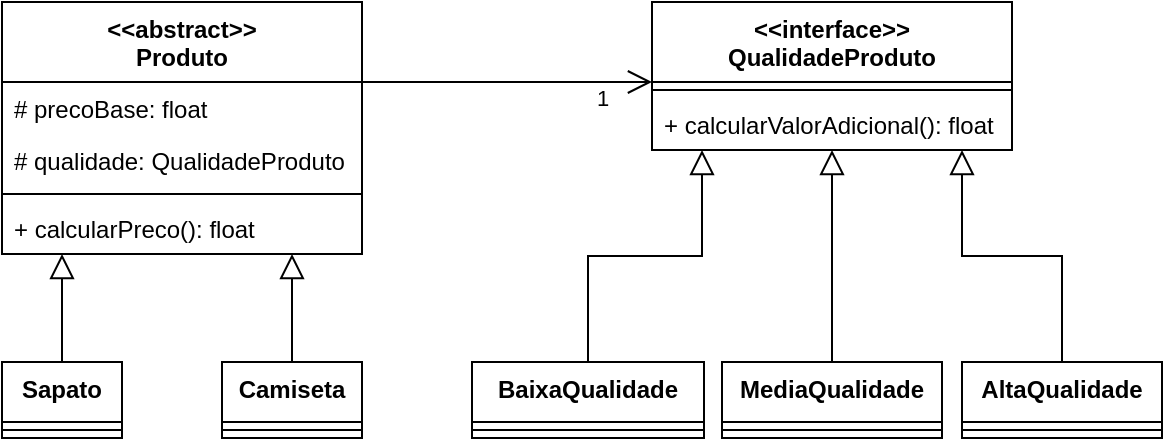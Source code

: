 <mxfile version="22.0.0" type="device">
  <diagram id="8ip6LqR_ozwXsXanE7Ya" name="Page-1">
    <mxGraphModel dx="880" dy="528" grid="1" gridSize="10" guides="1" tooltips="1" connect="1" arrows="1" fold="1" page="1" pageScale="1" pageWidth="827" pageHeight="1169" math="0" shadow="0">
      <root>
        <mxCell id="0" />
        <mxCell id="1" parent="0" />
        <mxCell id="35" style="edgeStyle=orthogonalEdgeStyle;html=1;rounded=0;endArrow=open;endFill=0;endSize=10;" parent="1" source="5" target="19" edge="1">
          <mxGeometry relative="1" as="geometry">
            <Array as="points">
              <mxPoint x="430" y="160" />
              <mxPoint x="430" y="160" />
            </Array>
          </mxGeometry>
        </mxCell>
        <mxCell id="36" value="1" style="edgeLabel;html=1;align=center;verticalAlign=middle;resizable=0;points=[];" parent="35" vertex="1" connectable="0">
          <mxGeometry x="0.376" y="-1" relative="1" as="geometry">
            <mxPoint x="20" y="7" as="offset" />
          </mxGeometry>
        </mxCell>
        <mxCell id="5" value="&lt;&lt;abstract&gt;&gt;&#xa;Produto" style="swimlane;fontStyle=1;align=center;verticalAlign=top;childLayout=stackLayout;horizontal=1;startSize=40;horizontalStack=0;resizeParent=1;resizeParentMax=0;resizeLast=0;collapsible=0;marginBottom=0;" parent="1" vertex="1">
          <mxGeometry x="140" y="120" width="180" height="126" as="geometry" />
        </mxCell>
        <mxCell id="6" value="# precoBase: float" style="text;strokeColor=none;fillColor=none;align=left;verticalAlign=top;spacingLeft=4;spacingRight=4;overflow=hidden;rotatable=0;points=[[0,0.5],[1,0.5]];portConstraint=eastwest;" parent="5" vertex="1">
          <mxGeometry y="40" width="180" height="26" as="geometry" />
        </mxCell>
        <mxCell id="9" value="# qualidade: QualidadeProduto" style="text;strokeColor=none;fillColor=none;align=left;verticalAlign=top;spacingLeft=4;spacingRight=4;overflow=hidden;rotatable=0;points=[[0,0.5],[1,0.5]];portConstraint=eastwest;" parent="5" vertex="1">
          <mxGeometry y="66" width="180" height="26" as="geometry" />
        </mxCell>
        <mxCell id="7" value="" style="line;strokeWidth=1;fillColor=none;align=left;verticalAlign=middle;spacingTop=-1;spacingLeft=3;spacingRight=3;rotatable=0;labelPosition=right;points=[];portConstraint=eastwest;strokeColor=inherit;" parent="5" vertex="1">
          <mxGeometry y="92" width="180" height="8" as="geometry" />
        </mxCell>
        <mxCell id="8" value="+ calcularPreco(): float" style="text;strokeColor=none;fillColor=none;align=left;verticalAlign=top;spacingLeft=4;spacingRight=4;overflow=hidden;rotatable=0;points=[[0,0.5],[1,0.5]];portConstraint=eastwest;" parent="5" vertex="1">
          <mxGeometry y="100" width="180" height="26" as="geometry" />
        </mxCell>
        <mxCell id="15" style="edgeStyle=orthogonalEdgeStyle;html=1;rounded=0;endSize=10;endArrow=block;endFill=0;" parent="1" source="10" target="5" edge="1">
          <mxGeometry relative="1" as="geometry">
            <Array as="points">
              <mxPoint x="170" y="270" />
              <mxPoint x="170" y="270" />
            </Array>
          </mxGeometry>
        </mxCell>
        <mxCell id="10" value="Sapato" style="swimlane;fontStyle=1;align=center;verticalAlign=top;childLayout=stackLayout;horizontal=1;startSize=30;horizontalStack=0;resizeParent=1;resizeParentMax=0;resizeLast=0;collapsible=0;marginBottom=0;" parent="1" vertex="1">
          <mxGeometry x="140" y="300" width="60" height="38" as="geometry" />
        </mxCell>
        <mxCell id="13" value="" style="line;strokeWidth=1;fillColor=none;align=left;verticalAlign=middle;spacingTop=-1;spacingLeft=3;spacingRight=3;rotatable=0;labelPosition=right;points=[];portConstraint=eastwest;strokeColor=inherit;" parent="10" vertex="1">
          <mxGeometry y="30" width="60" height="8" as="geometry" />
        </mxCell>
        <mxCell id="18" style="html=1;edgeStyle=orthogonalEdgeStyle;startArrow=none;startFill=0;rounded=0;endSize=10;endArrow=block;endFill=0;" parent="1" source="16" target="5" edge="1">
          <mxGeometry relative="1" as="geometry">
            <Array as="points">
              <mxPoint x="285" y="270" />
              <mxPoint x="285" y="270" />
            </Array>
          </mxGeometry>
        </mxCell>
        <mxCell id="16" value="Camiseta" style="swimlane;fontStyle=1;align=center;verticalAlign=top;childLayout=stackLayout;horizontal=1;startSize=30;horizontalStack=0;resizeParent=1;resizeParentMax=0;resizeLast=0;collapsible=0;marginBottom=0;" parent="1" vertex="1">
          <mxGeometry x="250" y="300" width="70" height="38" as="geometry" />
        </mxCell>
        <mxCell id="17" value="" style="line;strokeWidth=1;fillColor=none;align=left;verticalAlign=middle;spacingTop=-1;spacingLeft=3;spacingRight=3;rotatable=0;labelPosition=right;points=[];portConstraint=eastwest;strokeColor=inherit;" parent="16" vertex="1">
          <mxGeometry y="30" width="70" height="8" as="geometry" />
        </mxCell>
        <mxCell id="19" value="&lt;&lt;interface&gt;&gt;&#xa;QualidadeProduto" style="swimlane;fontStyle=1;align=center;verticalAlign=top;childLayout=stackLayout;horizontal=1;startSize=40;horizontalStack=0;resizeParent=1;resizeParentMax=0;resizeLast=0;collapsible=0;marginBottom=0;" parent="1" vertex="1">
          <mxGeometry x="465" y="120" width="180" height="74" as="geometry" />
        </mxCell>
        <mxCell id="22" value="" style="line;strokeWidth=1;fillColor=none;align=left;verticalAlign=middle;spacingTop=-1;spacingLeft=3;spacingRight=3;rotatable=0;labelPosition=right;points=[];portConstraint=eastwest;strokeColor=inherit;" parent="19" vertex="1">
          <mxGeometry y="40" width="180" height="8" as="geometry" />
        </mxCell>
        <mxCell id="23" value="+ calcularValorAdicional(): float" style="text;strokeColor=none;fillColor=none;align=left;verticalAlign=top;spacingLeft=4;spacingRight=4;overflow=hidden;rotatable=0;points=[[0,0.5],[1,0.5]];portConstraint=eastwest;" parent="19" vertex="1">
          <mxGeometry y="48" width="180" height="26" as="geometry" />
        </mxCell>
        <mxCell id="34" style="edgeStyle=orthogonalEdgeStyle;html=1;rounded=0;endSize=10;endArrow=block;endFill=0;" parent="1" source="24" target="19" edge="1">
          <mxGeometry relative="1" as="geometry">
            <Array as="points">
              <mxPoint x="670" y="247" />
              <mxPoint x="620" y="247" />
            </Array>
          </mxGeometry>
        </mxCell>
        <mxCell id="24" value="AltaQualidade" style="swimlane;fontStyle=1;align=center;verticalAlign=top;childLayout=stackLayout;horizontal=1;startSize=30;horizontalStack=0;resizeParent=1;resizeParentMax=0;resizeLast=0;collapsible=0;marginBottom=0;" parent="1" vertex="1">
          <mxGeometry x="620" y="300" width="100" height="38" as="geometry" />
        </mxCell>
        <mxCell id="25" value="" style="line;strokeWidth=1;fillColor=none;align=left;verticalAlign=middle;spacingTop=-1;spacingLeft=3;spacingRight=3;rotatable=0;labelPosition=right;points=[];portConstraint=eastwest;strokeColor=inherit;" parent="24" vertex="1">
          <mxGeometry y="30" width="100" height="8" as="geometry" />
        </mxCell>
        <mxCell id="33" style="edgeStyle=orthogonalEdgeStyle;html=1;rounded=0;endSize=10;endArrow=block;endFill=0;" parent="1" source="27" target="19" edge="1">
          <mxGeometry relative="1" as="geometry" />
        </mxCell>
        <mxCell id="27" value="MediaQualidade" style="swimlane;fontStyle=1;align=center;verticalAlign=top;childLayout=stackLayout;horizontal=1;startSize=30;horizontalStack=0;resizeParent=1;resizeParentMax=0;resizeLast=0;collapsible=0;marginBottom=0;" parent="1" vertex="1">
          <mxGeometry x="500" y="300" width="110" height="38" as="geometry" />
        </mxCell>
        <mxCell id="28" value="" style="line;strokeWidth=1;fillColor=none;align=left;verticalAlign=middle;spacingTop=-1;spacingLeft=3;spacingRight=3;rotatable=0;labelPosition=right;points=[];portConstraint=eastwest;strokeColor=inherit;" parent="27" vertex="1">
          <mxGeometry y="30" width="110" height="8" as="geometry" />
        </mxCell>
        <mxCell id="31" style="edgeStyle=orthogonalEdgeStyle;html=1;rounded=0;endSize=10;endArrow=block;endFill=0;" parent="1" source="29" target="19" edge="1">
          <mxGeometry relative="1" as="geometry">
            <Array as="points">
              <mxPoint x="433" y="247" />
              <mxPoint x="490" y="247" />
            </Array>
          </mxGeometry>
        </mxCell>
        <mxCell id="29" value="BaixaQualidade" style="swimlane;fontStyle=1;align=center;verticalAlign=top;childLayout=stackLayout;horizontal=1;startSize=30;horizontalStack=0;resizeParent=1;resizeParentMax=0;resizeLast=0;collapsible=0;marginBottom=0;" parent="1" vertex="1">
          <mxGeometry x="375" y="300" width="116" height="38" as="geometry" />
        </mxCell>
        <mxCell id="30" value="" style="line;strokeWidth=1;fillColor=none;align=left;verticalAlign=middle;spacingTop=-1;spacingLeft=3;spacingRight=3;rotatable=0;labelPosition=right;points=[];portConstraint=eastwest;strokeColor=inherit;" parent="29" vertex="1">
          <mxGeometry y="30" width="116" height="8" as="geometry" />
        </mxCell>
      </root>
    </mxGraphModel>
  </diagram>
</mxfile>

